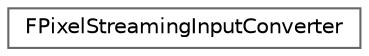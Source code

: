 digraph "Graphical Class Hierarchy"
{
 // INTERACTIVE_SVG=YES
 // LATEX_PDF_SIZE
  bgcolor="transparent";
  edge [fontname=Helvetica,fontsize=10,labelfontname=Helvetica,labelfontsize=10];
  node [fontname=Helvetica,fontsize=10,shape=box,height=0.2,width=0.4];
  rankdir="LR";
  Node0 [id="Node000000",label="FPixelStreamingInputConverter",height=0.2,width=0.4,color="grey40", fillcolor="white", style="filled",URL="$d2/d12/structFPixelStreamingInputConverter.html",tooltip=" "];
}
